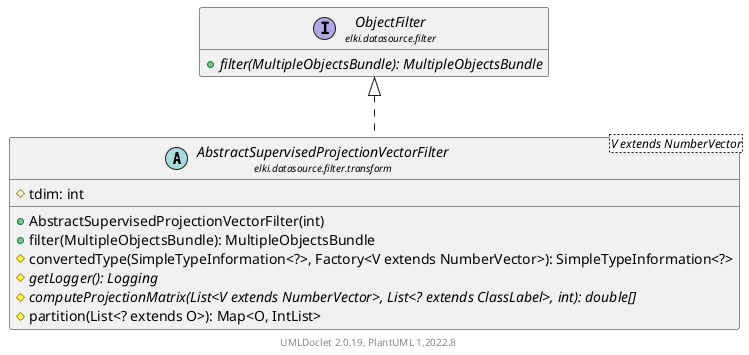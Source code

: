 @startuml
    remove .*\.(Instance|Par|Parameterizer|Factory)$
    set namespaceSeparator none
    hide empty fields
    hide empty methods

    abstract class "<size:14>AbstractSupervisedProjectionVectorFilter\n<size:10>elki.datasource.filter.transform" as elki.datasource.filter.transform.AbstractSupervisedProjectionVectorFilter<V extends NumberVector> [[AbstractSupervisedProjectionVectorFilter.html]] {
        #tdim: int
        +AbstractSupervisedProjectionVectorFilter(int)
        +filter(MultipleObjectsBundle): MultipleObjectsBundle
        #convertedType(SimpleTypeInformation<?>, Factory<V extends NumberVector>): SimpleTypeInformation<?>
        {abstract} #getLogger(): Logging
        {abstract} #computeProjectionMatrix(List<V extends NumberVector>, List<? extends ClassLabel>, int): double[]
        #partition(List<? extends O>): Map<O, IntList>
    }

    interface "<size:14>ObjectFilter\n<size:10>elki.datasource.filter" as elki.datasource.filter.ObjectFilter [[../ObjectFilter.html]] {
        {abstract} +filter(MultipleObjectsBundle): MultipleObjectsBundle
    }
    abstract class "<size:14>AbstractSupervisedProjectionVectorFilter.Par\n<size:10>elki.datasource.filter.transform" as elki.datasource.filter.transform.AbstractSupervisedProjectionVectorFilter.Par<V extends NumberVector>

    elki.datasource.filter.ObjectFilter <|.. elki.datasource.filter.transform.AbstractSupervisedProjectionVectorFilter
    elki.datasource.filter.transform.AbstractSupervisedProjectionVectorFilter +-- elki.datasource.filter.transform.AbstractSupervisedProjectionVectorFilter.Par

    center footer UMLDoclet 2.0.19, PlantUML 1.2022.8
@enduml
